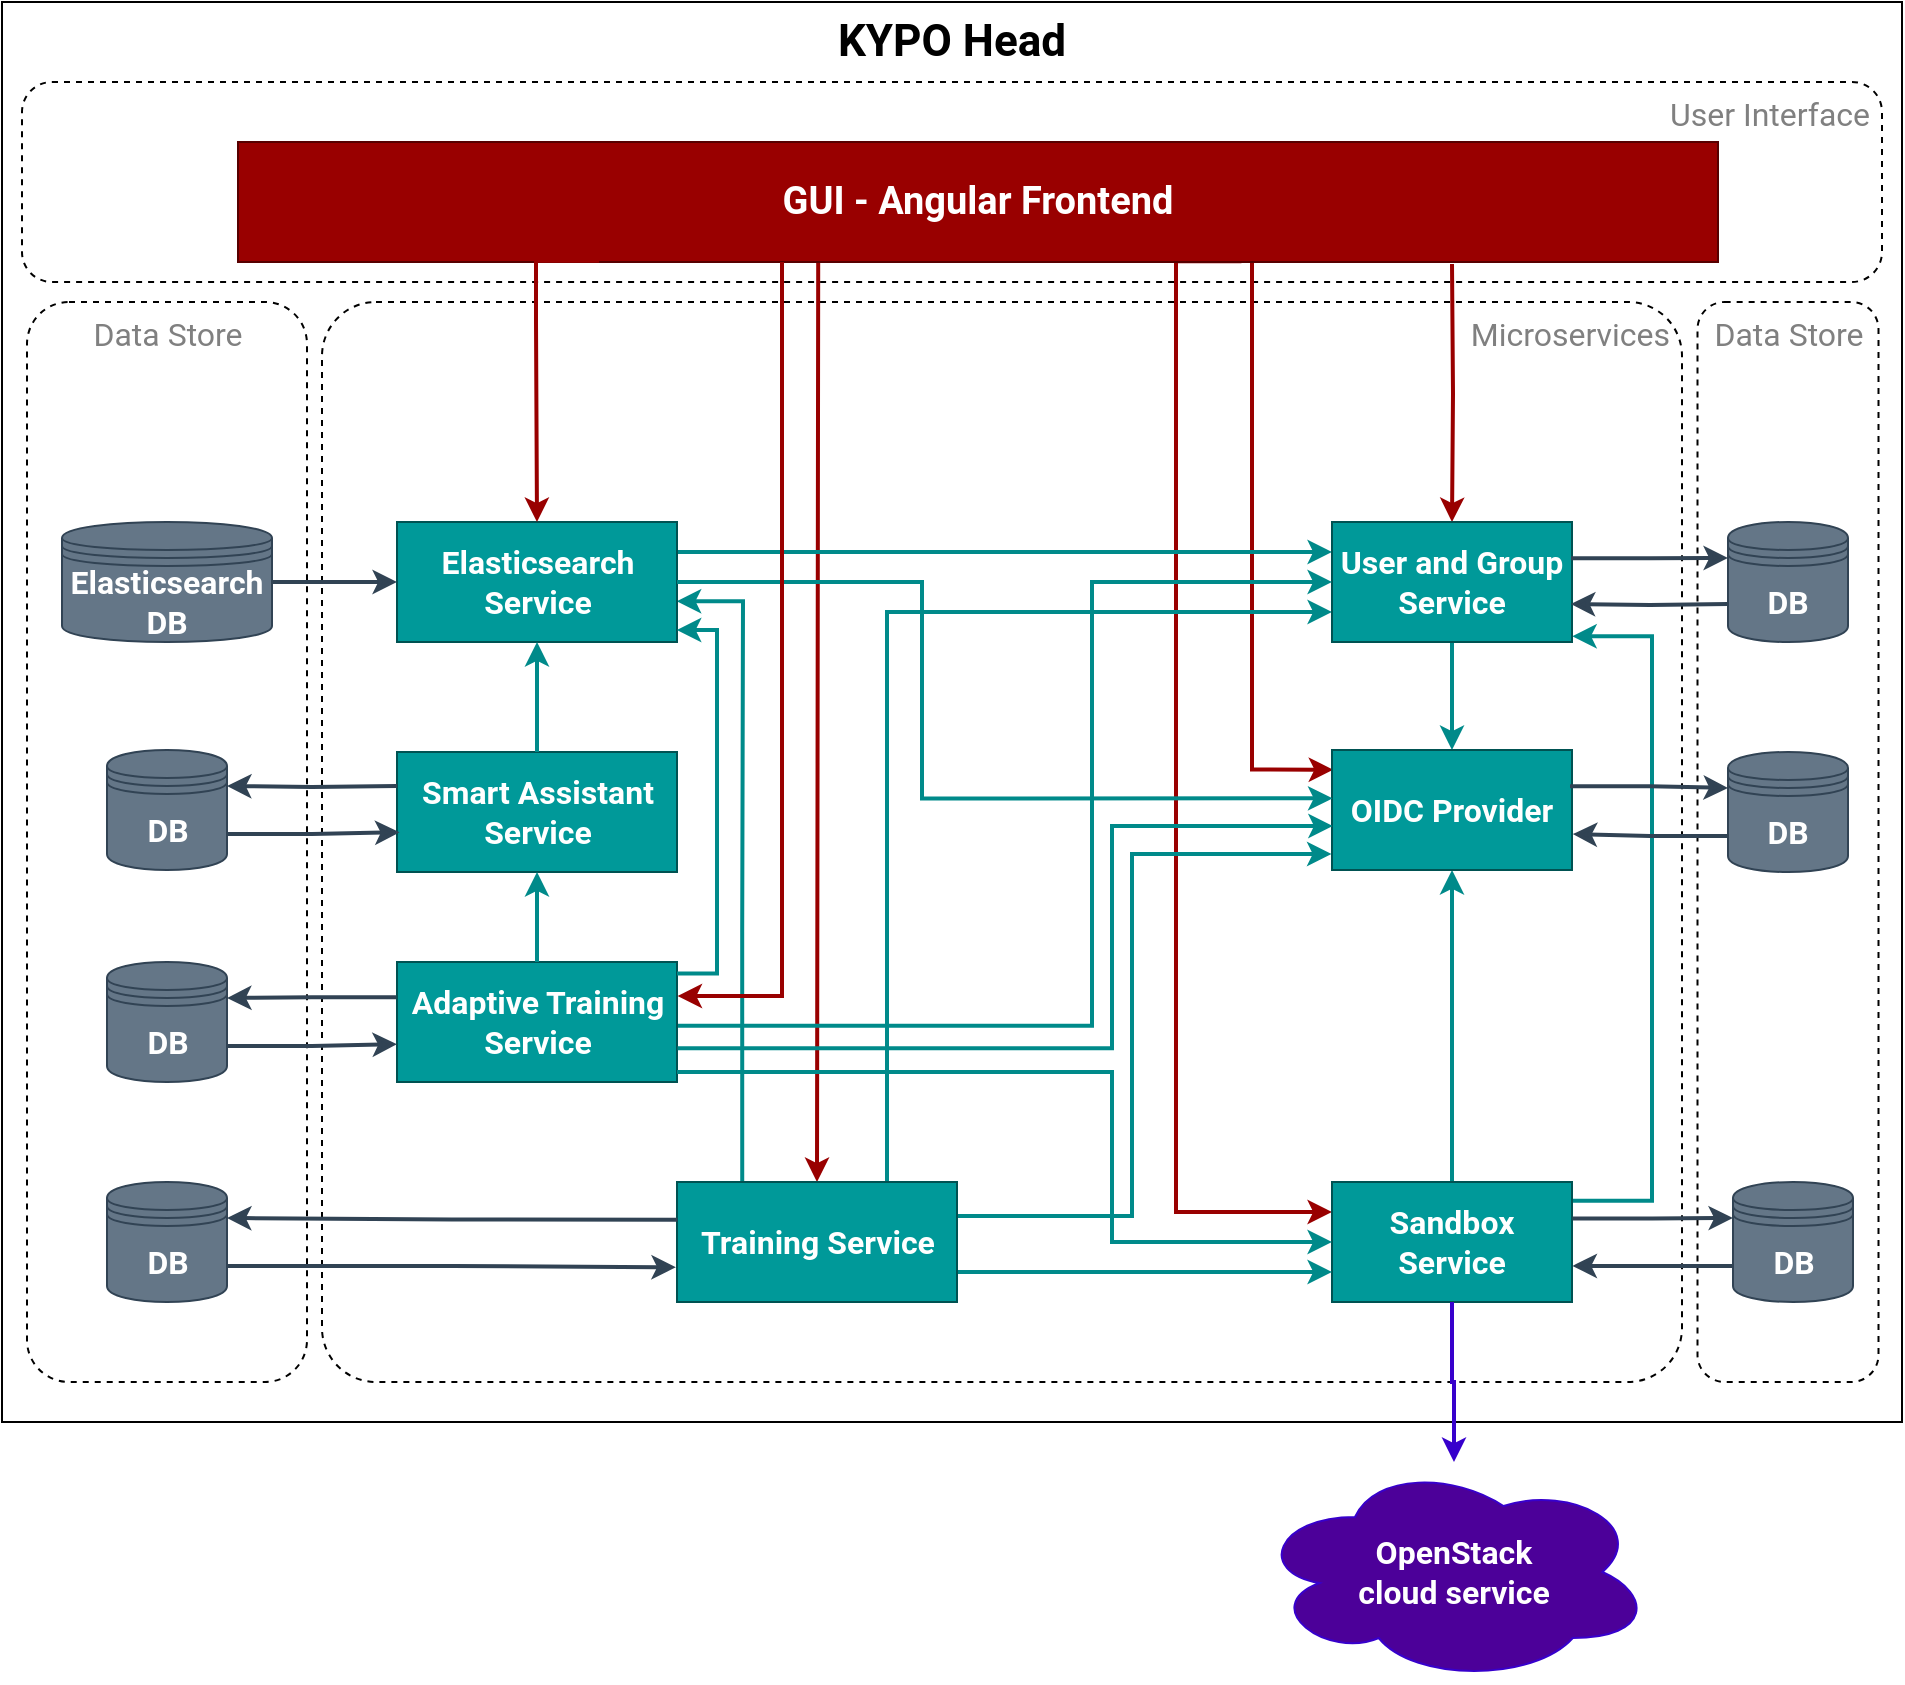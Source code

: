 <mxfile version="14.6.6" type="google"><diagram id="6GXpAA8u6eJJB43v19a7" name="Page-1"><mxGraphModel dx="1673" dy="1729" grid="1" gridSize="10" guides="1" tooltips="1" connect="1" arrows="1" fold="1" page="1" pageScale="1" pageWidth="950" pageHeight="860" math="0" shadow="0"><root><mxCell id="0"/><mxCell id="1" parent="0"/><mxCell id="GRz-62iY1x6O42hcG60q-57" value="&lt;div style=&quot;font-size: 22px&quot; align=&quot;center&quot;&gt;&lt;font data-font-src=&quot;https://fonts.googleapis.com/css?family=Roboto&quot; style=&quot;font-size: 22px&quot; face=&quot;Roboto&quot;&gt;&lt;b&gt;&lt;font style=&quot;font-size: 22px&quot;&gt;KYPO Head&lt;/font&gt;&lt;/b&gt;&lt;/font&gt;&lt;/div&gt;" style="rounded=0;whiteSpace=wrap;html=1;fontSize=14;verticalAlign=top;align=center;" parent="1" vertex="1"><mxGeometry y="-860" width="950" height="710" as="geometry"/></mxCell><mxCell id="GRz-62iY1x6O42hcG60q-63" value="&lt;font data-font-src=&quot;https://fonts.googleapis.com/css?family=Roboto&quot; style=&quot;font-size: 16px&quot; face=&quot;Roboto&quot;&gt;Microservices&amp;nbsp; &lt;br&gt;&lt;/font&gt;" style="rounded=1;whiteSpace=wrap;html=1;fontSize=14;align=right;dashed=1;verticalAlign=top;fontColor=#808080;perimeterSpacing=0;arcSize=5;" parent="1" vertex="1"><mxGeometry x="160" y="-710" width="680" height="540" as="geometry"/></mxCell><mxCell id="GRz-62iY1x6O42hcG60q-59" value="&lt;font data-font-src=&quot;https://fonts.googleapis.com/css?family=Roboto&quot; style=&quot;font-size: 16px&quot; face=&quot;Roboto&quot;&gt;&lt;font style=&quot;font-size: 16px&quot;&gt;User Interface&amp;nbsp; &lt;br&gt;&lt;/font&gt;&lt;/font&gt;" style="rounded=1;whiteSpace=wrap;html=1;dashed=1;fontSize=14;align=right;verticalAlign=top;fontColor=#808080;" parent="1" vertex="1"><mxGeometry x="10" y="-820" width="930" height="100" as="geometry"/></mxCell><mxCell id="GRz-62iY1x6O42hcG60q-30" style="rounded=0;orthogonalLoop=1;jettySize=auto;html=1;entryX=0.005;entryY=0.164;entryDx=0;entryDy=0;strokeWidth=2;edgeStyle=orthogonalEdgeStyle;strokeColor=#990000;exitX=0.73;exitY=0.99;exitDx=0;exitDy=0;exitPerimeter=0;entryPerimeter=0;" parent="1" target="GRz-62iY1x6O42hcG60q-5" edge="1" source="GRz-62iY1x6O42hcG60q-1"><mxGeometry relative="1" as="geometry"><mxPoint x="555" y="-510" as="sourcePoint"/><Array as="points"><mxPoint x="625" y="-476"/></Array></mxGeometry></mxCell><mxCell id="GRz-62iY1x6O42hcG60q-43" style="rounded=0;orthogonalLoop=1;jettySize=auto;html=1;strokeWidth=2;entryX=0.5;entryY=0;entryDx=0;entryDy=0;edgeStyle=orthogonalEdgeStyle;strokeColor=#990000;exitX=0.392;exitY=0.987;exitDx=0;exitDy=0;exitPerimeter=0;" parent="1" source="GRz-62iY1x6O42hcG60q-1" target="GRz-62iY1x6O42hcG60q-4" edge="1"><mxGeometry relative="1" as="geometry"><mxPoint x="285" y="-410" as="targetPoint"/><Array as="points"><mxPoint x="408" y="-729"/><mxPoint x="408" y="-729"/></Array><mxPoint x="255" y="-729" as="sourcePoint"/></mxGeometry></mxCell><mxCell id="GRz-62iY1x6O42hcG60q-44" style="rounded=0;orthogonalLoop=1;jettySize=auto;html=1;entryX=0.5;entryY=0;entryDx=0;entryDy=0;strokeWidth=2;edgeStyle=orthogonalEdgeStyle;strokeColor=#990000;" parent="1" target="GRz-62iY1x6O42hcG60q-3" edge="1"><mxGeometry relative="1" as="geometry"><mxPoint x="725" y="-729" as="sourcePoint"/><Array as="points"/></mxGeometry></mxCell><mxCell id="GRz-62iY1x6O42hcG60q-45" style="rounded=0;orthogonalLoop=1;jettySize=auto;html=1;exitX=0.678;exitY=0.993;exitDx=0;exitDy=0;entryX=0;entryY=0.25;entryDx=0;entryDy=0;strokeWidth=2;edgeStyle=orthogonalEdgeStyle;strokeColor=#990000;exitPerimeter=0;" parent="1" source="GRz-62iY1x6O42hcG60q-1" target="GRz-62iY1x6O42hcG60q-2" edge="1"><mxGeometry relative="1" as="geometry"><Array as="points"><mxPoint x="587" y="-255"/></Array></mxGeometry></mxCell><mxCell id="GRz-62iY1x6O42hcG60q-1" value="&lt;font style=&quot;font-size: 19px&quot; data-font-src=&quot;https://fonts.googleapis.com/css?family=Roboto&quot; face=&quot;Roboto&quot;&gt;GUI - Angular Frontend&lt;/font&gt;" style="rounded=0;whiteSpace=wrap;html=1;fontColor=#ffffff;fontStyle=1;fontSize=14;fillColor=#990000;strokeColor=#570000;" parent="1" vertex="1"><mxGeometry x="118" y="-790" width="740" height="60" as="geometry"/></mxCell><mxCell id="GRz-62iY1x6O42hcG60q-35" style="rounded=0;orthogonalLoop=1;jettySize=auto;html=1;entryX=0.5;entryY=1;entryDx=0;entryDy=0;fillColor=#f8cecc;strokeWidth=2;edgeStyle=orthogonalEdgeStyle;exitX=0.5;exitY=0;exitDx=0;exitDy=0;strokeColor=#008A8A;" parent="1" source="GRz-62iY1x6O42hcG60q-2" target="GRz-62iY1x6O42hcG60q-5" edge="1"><mxGeometry relative="1" as="geometry"><mxPoint x="645" y="-320" as="sourcePoint"/></mxGeometry></mxCell><mxCell id="GRz-62iY1x6O42hcG60q-39" style="rounded=0;orthogonalLoop=1;jettySize=auto;html=1;exitX=0.992;exitY=0.156;exitDx=0;exitDy=0;entryX=1.001;entryY=0.952;entryDx=0;entryDy=0;fillColor=#f8cecc;strokeWidth=2;edgeStyle=orthogonalEdgeStyle;strokeColor=#008A8A;entryPerimeter=0;exitPerimeter=0;" parent="1" source="GRz-62iY1x6O42hcG60q-2" target="GRz-62iY1x6O42hcG60q-3" edge="1"><mxGeometry relative="1" as="geometry"><Array as="points"><mxPoint x="825" y="-261"/><mxPoint x="825" y="-543"/></Array></mxGeometry></mxCell><mxCell id="GRz-62iY1x6O42hcG60q-2" value="&lt;div style=&quot;font-size: 16px&quot;&gt;&lt;font data-font-src=&quot;https://fonts.googleapis.com/css?family=Roboto&quot; style=&quot;font-size: 16px&quot; face=&quot;Roboto&quot;&gt;Sandbox Service &lt;br&gt;&lt;/font&gt;&lt;/div&gt;" style="rounded=0;whiteSpace=wrap;html=1;fontColor=#ffffff;fillColor=#009999;strokeColor=#005252;fontStyle=1;fontSize=14;" parent="1" vertex="1"><mxGeometry x="665" y="-270" width="120" height="60" as="geometry"/></mxCell><mxCell id="GRz-62iY1x6O42hcG60q-32" style="rounded=0;orthogonalLoop=1;jettySize=auto;html=1;entryX=0.5;entryY=0;entryDx=0;entryDy=0;fillColor=#dae8fc;strokeWidth=2;edgeStyle=orthogonalEdgeStyle;exitX=0.5;exitY=1;exitDx=0;exitDy=0;strokeColor=#008A8A;" parent="1" source="GRz-62iY1x6O42hcG60q-3" target="GRz-62iY1x6O42hcG60q-5" edge="1"><mxGeometry relative="1" as="geometry"/></mxCell><mxCell id="GRz-62iY1x6O42hcG60q-33" style="rounded=0;orthogonalLoop=1;jettySize=auto;html=1;exitX=1;exitY=0.25;exitDx=0;exitDy=0;fillColor=#d5e8d4;strokeWidth=2;strokeColor=#008A8A;edgeStyle=orthogonalEdgeStyle;entryX=-0.002;entryY=0.833;entryDx=0;entryDy=0;entryPerimeter=0;" parent="1" edge="1"><mxGeometry relative="1" as="geometry"><mxPoint x="422.5" y="-252.98" as="sourcePoint"/><mxPoint x="664.76" y="-434" as="targetPoint"/><Array as="points"><mxPoint x="565" y="-252.98"/><mxPoint x="565" y="-433.98"/></Array></mxGeometry></mxCell><mxCell id="GRz-62iY1x6O42hcG60q-38" style="rounded=0;orthogonalLoop=1;jettySize=auto;html=1;exitX=0.75;exitY=0;exitDx=0;exitDy=0;entryX=0;entryY=0.75;entryDx=0;entryDy=0;fillColor=#d5e8d4;strokeWidth=2;strokeColor=#008A8A;edgeStyle=orthogonalEdgeStyle;" parent="1" source="GRz-62iY1x6O42hcG60q-4" target="GRz-62iY1x6O42hcG60q-3" edge="1"><mxGeometry relative="1" as="geometry"><mxPoint x="325" y="-250" as="targetPoint"/></mxGeometry></mxCell><mxCell id="HkynMAGGxjr7ppfD1NHc-2" style="rounded=0;orthogonalLoop=1;jettySize=auto;html=1;exitX=1;exitY=0.75;exitDx=0;exitDy=0;strokeWidth=2;strokeColor=#008A8A;entryX=0;entryY=0.75;entryDx=0;entryDy=0;edgeStyle=orthogonalEdgeStyle;" parent="1" source="GRz-62iY1x6O42hcG60q-4" target="GRz-62iY1x6O42hcG60q-2" edge="1"><mxGeometry relative="1" as="geometry"><mxPoint x="665" y="-280" as="targetPoint"/></mxGeometry></mxCell><mxCell id="HkynMAGGxjr7ppfD1NHc-4" style="edgeStyle=orthogonalEdgeStyle;rounded=0;orthogonalLoop=1;jettySize=auto;html=1;exitX=0.233;exitY=0.006;exitDx=0;exitDy=0;entryX=0.999;entryY=0.66;entryDx=0;entryDy=0;strokeColor=#008A8A;strokeWidth=2;exitPerimeter=0;entryPerimeter=0;" parent="1" source="GRz-62iY1x6O42hcG60q-4" target="GRz-62iY1x6O42hcG60q-8" edge="1"><mxGeometry relative="1" as="geometry"><Array as="points"><mxPoint x="370.5" y="-395"/><mxPoint x="370.5" y="-547"/></Array></mxGeometry></mxCell><mxCell id="GRz-62iY1x6O42hcG60q-4" value="&lt;font data-font-src=&quot;https://fonts.googleapis.com/css?family=Roboto&quot; style=&quot;font-size: 16px&quot; face=&quot;Roboto&quot;&gt;Training Service&lt;/font&gt;" style="rounded=0;whiteSpace=wrap;html=1;fontColor=#ffffff;fillColor=#009999;strokeColor=#005252;fontStyle=1;fontSize=14;" parent="1" vertex="1"><mxGeometry x="337.5" y="-270" width="140" height="60" as="geometry"/></mxCell><mxCell id="GRz-62iY1x6O42hcG60q-5" value="&lt;font style=&quot;font-size: 16px&quot;&gt;&lt;b&gt;&lt;font data-font-src=&quot;https://fonts.googleapis.com/css?family=Roboto&quot; style=&quot;font-size: 16px&quot; face=&quot;Roboto&quot;&gt;OIDC Provider&lt;/font&gt;&lt;/b&gt;&lt;/font&gt;" style="rounded=0;whiteSpace=wrap;html=1;fontColor=#ffffff;fillColor=#009999;strokeColor=#005252;fontStyle=1;fontSize=14;" parent="1" vertex="1"><mxGeometry x="665" y="-486" width="120" height="60" as="geometry"/></mxCell><mxCell id="GRz-62iY1x6O42hcG60q-6" value="&lt;font data-font-src=&quot;https://fonts.googleapis.com/css?family=Roboto&quot; style=&quot;font-size: 16px&quot; face=&quot;Roboto&quot;&gt;OpenStack &lt;br&gt;cloud service&lt;/font&gt;" style="ellipse;shape=cloud;whiteSpace=wrap;html=1;strokeColor=#3700CC;fontColor=#ffffff;fillColor=#4C0099;fontStyle=1;fontSize=14;" parent="1" vertex="1"><mxGeometry x="627" y="-130" width="198" height="110" as="geometry"/></mxCell><mxCell id="GRz-62iY1x6O42hcG60q-27" style="edgeStyle=orthogonalEdgeStyle;rounded=0;orthogonalLoop=1;jettySize=auto;html=1;exitX=0.5;exitY=1;exitDx=0;exitDy=0;fillColor=#6a00ff;strokeWidth=2;strokeColor=#3700CC;" parent="1" source="GRz-62iY1x6O42hcG60q-2" target="GRz-62iY1x6O42hcG60q-6" edge="1"><mxGeometry relative="1" as="geometry"><mxPoint x="855" y="-170" as="sourcePoint"/></mxGeometry></mxCell><mxCell id="GRz-62iY1x6O42hcG60q-37" style="rounded=0;orthogonalLoop=1;jettySize=auto;html=1;exitX=1;exitY=0.25;exitDx=0;exitDy=0;entryX=0;entryY=0.25;entryDx=0;entryDy=0;fillColor=#e1d5e7;strokeWidth=2;edgeStyle=orthogonalEdgeStyle;strokeColor=#008A8A;" parent="1" source="GRz-62iY1x6O42hcG60q-8" target="GRz-62iY1x6O42hcG60q-3" edge="1"><mxGeometry relative="1" as="geometry"><Array as="points"/></mxGeometry></mxCell><mxCell id="GRz-62iY1x6O42hcG60q-8" value="&lt;font data-font-src=&quot;https://fonts.googleapis.com/css?family=Roboto&quot; style=&quot;font-size: 16px&quot; face=&quot;Roboto&quot;&gt;Elasticsearch Service&lt;/font&gt;" style="rounded=0;whiteSpace=wrap;html=1;fontColor=#ffffff;fillColor=#009999;strokeColor=#005252;fontStyle=1;fontSize=14;" parent="1" vertex="1"><mxGeometry x="197.5" y="-600" width="140" height="60" as="geometry"/></mxCell><mxCell id="GRz-62iY1x6O42hcG60q-40" style="rounded=0;orthogonalLoop=1;jettySize=auto;html=1;entryX=0.5;entryY=0;entryDx=0;entryDy=0;strokeWidth=2;edgeStyle=orthogonalEdgeStyle;strokeColor=#990000;exitX=0.244;exitY=0.99;exitDx=0;exitDy=0;exitPerimeter=0;" parent="1" source="GRz-62iY1x6O42hcG60q-1" target="GRz-62iY1x6O42hcG60q-8" edge="1"><mxGeometry relative="1" as="geometry"><Array as="points"><mxPoint x="267" y="-731"/><mxPoint x="267" y="-700"/><mxPoint x="268" y="-700"/></Array><mxPoint x="213" y="-729" as="sourcePoint"/></mxGeometry></mxCell><mxCell id="GRz-62iY1x6O42hcG60q-3" value="&lt;div style=&quot;font-size: 16px&quot;&gt;&lt;font style=&quot;font-size: 16px&quot;&gt;&lt;b&gt;&lt;font data-font-src=&quot;https://fonts.googleapis.com/css?family=Roboto&quot; style=&quot;font-size: 16px&quot; face=&quot;Roboto&quot;&gt;User and Group Service&lt;/font&gt;&lt;/b&gt;&lt;/font&gt;&lt;/div&gt;" style="rounded=0;whiteSpace=wrap;html=1;fontColor=#ffffff;fillColor=#009999;strokeColor=#005252;fontStyle=1;fontSize=14;" parent="1" vertex="1"><mxGeometry x="665" y="-600" width="120" height="60" as="geometry"/></mxCell><mxCell id="HkynMAGGxjr7ppfD1NHc-1" style="rounded=0;orthogonalLoop=1;jettySize=auto;html=1;entryX=0.002;entryY=0.403;entryDx=0;entryDy=0;fillColor=#e1d5e7;strokeWidth=2;exitX=1;exitY=0.5;exitDx=0;exitDy=0;strokeColor=#008A8A;edgeStyle=orthogonalEdgeStyle;entryPerimeter=0;" parent="1" source="GRz-62iY1x6O42hcG60q-8" target="GRz-62iY1x6O42hcG60q-5" edge="1"><mxGeometry relative="1" as="geometry"><mxPoint x="95" y="-280" as="sourcePoint"/><Array as="points"><mxPoint x="460" y="-570"/><mxPoint x="460" y="-462"/></Array><mxPoint x="475" y="-405" as="targetPoint"/></mxGeometry></mxCell><mxCell id="3AxKkG51yUil5tkU_K0N-11" style="rounded=0;orthogonalLoop=1;jettySize=auto;html=1;exitX=1.001;exitY=0.481;exitDx=0;exitDy=0;entryX=0;entryY=0.5;entryDx=0;entryDy=0;strokeColor=#008A8A;strokeWidth=2;edgeStyle=orthogonalEdgeStyle;exitPerimeter=0;" edge="1" parent="1" target="GRz-62iY1x6O42hcG60q-3"><mxGeometry relative="1" as="geometry"><mxPoint x="283.0" y="-348.14" as="sourcePoint"/><mxPoint x="665.36" y="-567.0" as="targetPoint"/><Array as="points"><mxPoint x="545" y="-348"/><mxPoint x="545" y="-570"/></Array></mxGeometry></mxCell><mxCell id="3AxKkG51yUil5tkU_K0N-1" value="&lt;font data-font-src=&quot;https://fonts.googleapis.com/css?family=Roboto&quot; style=&quot;font-size: 16px&quot; face=&quot;Roboto&quot;&gt;Adaptive Training Service&lt;/font&gt;" style="rounded=0;whiteSpace=wrap;html=1;fontColor=#ffffff;fillColor=#009999;strokeColor=#005252;fontStyle=1;fontSize=14;" vertex="1" parent="1"><mxGeometry x="197.5" y="-380" width="140" height="60" as="geometry"/></mxCell><mxCell id="3AxKkG51yUil5tkU_K0N-2" value="&lt;font data-font-src=&quot;https://fonts.googleapis.com/css?family=Roboto&quot; style=&quot;font-size: 16px&quot; face=&quot;Roboto&quot;&gt;Smart Assistant Service&lt;/font&gt;" style="rounded=0;whiteSpace=wrap;html=1;fontColor=#ffffff;fillColor=#009999;strokeColor=#005252;fontStyle=1;fontSize=14;" vertex="1" parent="1"><mxGeometry x="197.5" y="-485" width="140" height="60" as="geometry"/></mxCell><mxCell id="3AxKkG51yUil5tkU_K0N-12" style="rounded=0;orthogonalLoop=1;jettySize=auto;html=1;exitX=1;exitY=0.917;exitDx=0;exitDy=0;strokeColor=#008A8A;strokeWidth=2;entryX=0;entryY=0.5;entryDx=0;entryDy=0;exitPerimeter=0;edgeStyle=orthogonalEdgeStyle;" edge="1" parent="1" source="3AxKkG51yUil5tkU_K0N-1" target="GRz-62iY1x6O42hcG60q-2"><mxGeometry relative="1" as="geometry"><mxPoint x="215" y="-335" as="sourcePoint"/><mxPoint x="666" y="-250" as="targetPoint"/><Array as="points"><mxPoint x="555" y="-325"/><mxPoint x="555" y="-240"/></Array></mxGeometry></mxCell><mxCell id="3AxKkG51yUil5tkU_K0N-13" style="edgeStyle=orthogonalEdgeStyle;rounded=0;orthogonalLoop=1;jettySize=auto;html=1;entryX=0.5;entryY=1;entryDx=0;entryDy=0;strokeColor=#008A8A;strokeWidth=2;exitX=0.5;exitY=0;exitDx=0;exitDy=0;" edge="1" parent="1" source="3AxKkG51yUil5tkU_K0N-1" target="3AxKkG51yUil5tkU_K0N-2"><mxGeometry relative="1" as="geometry"><mxPoint x="262.5" y="-380" as="sourcePoint"/><mxPoint x="274.5" y="-349" as="targetPoint"/></mxGeometry></mxCell><mxCell id="3AxKkG51yUil5tkU_K0N-14" style="edgeStyle=orthogonalEdgeStyle;rounded=0;orthogonalLoop=1;jettySize=auto;html=1;exitX=1;exitY=0.095;exitDx=0;exitDy=0;strokeColor=#008A8A;strokeWidth=2;entryX=0.999;entryY=0.892;entryDx=0;entryDy=0;entryPerimeter=0;exitPerimeter=0;" edge="1" parent="1" source="3AxKkG51yUil5tkU_K0N-1" target="GRz-62iY1x6O42hcG60q-8"><mxGeometry relative="1" as="geometry"><mxPoint x="424.5" y="-364" as="sourcePoint"/><mxPoint x="322.5" y="-530" as="targetPoint"/><Array as="points"><mxPoint x="357.5" y="-374"/><mxPoint x="357.5" y="-546"/><mxPoint x="337.5" y="-546"/></Array></mxGeometry></mxCell><mxCell id="3AxKkG51yUil5tkU_K0N-15" value="&lt;font data-font-src=&quot;https://fonts.googleapis.com/css?family=Roboto&quot; style=&quot;font-size: 16px&quot; face=&quot;Roboto&quot;&gt;Data Store&lt;/font&gt;" style="rounded=1;whiteSpace=wrap;html=1;dashed=1;fontSize=14;align=center;verticalAlign=top;fontColor=#808080;arcSize=15;" vertex="1" parent="1"><mxGeometry x="847.75" y="-710" width="90.5" height="540" as="geometry"/></mxCell><mxCell id="GRz-62iY1x6O42hcG60q-15" value="&lt;font data-font-src=&quot;https://fonts.googleapis.com/css?family=Roboto&quot; style=&quot;font-size: 16px&quot; face=&quot;Roboto&quot;&gt;DB&lt;/font&gt;" style="shape=datastore;whiteSpace=wrap;html=1;fillColor=#647687;strokeColor=#314354;fontColor=#ffffff;fontStyle=1;fontSize=14;" parent="1" vertex="1"><mxGeometry x="865.5" y="-270" width="60" height="60" as="geometry"/></mxCell><mxCell id="GRz-62iY1x6O42hcG60q-20" style="edgeStyle=orthogonalEdgeStyle;rounded=0;orthogonalLoop=1;jettySize=auto;html=1;fillColor=#f8cecc;strokeWidth=2;entryX=0;entryY=0.3;entryDx=0;entryDy=0;strokeColor=#314354;exitX=1.002;exitY=0.304;exitDx=0;exitDy=0;exitPerimeter=0;" parent="1" source="GRz-62iY1x6O42hcG60q-2" target="GRz-62iY1x6O42hcG60q-15" edge="1"><mxGeometry relative="1" as="geometry"><mxPoint x="784" y="-337" as="sourcePoint"/><mxPoint x="695" y="-151" as="targetPoint"/></mxGeometry></mxCell><mxCell id="GRz-62iY1x6O42hcG60q-49" style="edgeStyle=orthogonalEdgeStyle;rounded=0;orthogonalLoop=1;jettySize=auto;html=1;entryX=1.002;entryY=0.699;entryDx=0;entryDy=0;fillColor=#f8cecc;strokeWidth=2;entryPerimeter=0;strokeColor=#314354;exitX=0;exitY=0.7;exitDx=0;exitDy=0;" parent="1" target="GRz-62iY1x6O42hcG60q-2" edge="1" source="GRz-62iY1x6O42hcG60q-15"><mxGeometry relative="1" as="geometry"><mxPoint x="690" y="-139" as="sourcePoint"/><mxPoint x="704.98" y="-379.28" as="targetPoint"/></mxGeometry></mxCell><mxCell id="GRz-62iY1x6O42hcG60q-18" value="&lt;font data-font-src=&quot;https://fonts.googleapis.com/css?family=Roboto&quot; style=&quot;font-size: 16px&quot; face=&quot;Roboto&quot;&gt;DB&lt;/font&gt;" style="shape=datastore;whiteSpace=wrap;html=1;fillColor=#647687;strokeColor=#314354;fontColor=#ffffff;fontStyle=1;fontSize=14;" parent="1" vertex="1"><mxGeometry x="863" y="-485" width="60" height="60" as="geometry"/></mxCell><mxCell id="GRz-62iY1x6O42hcG60q-29" style="edgeStyle=orthogonalEdgeStyle;rounded=0;orthogonalLoop=1;jettySize=auto;html=1;fillColor=#fff2cc;strokeWidth=2;entryX=0;entryY=0.3;entryDx=0;entryDy=0;strokeColor=#314354;exitX=0.992;exitY=0.302;exitDx=0;exitDy=0;exitPerimeter=0;" parent="1" target="GRz-62iY1x6O42hcG60q-18" edge="1" source="GRz-62iY1x6O42hcG60q-5"><mxGeometry relative="1" as="geometry"><mxPoint x="545" y="-420" as="sourcePoint"/></mxGeometry></mxCell><mxCell id="GRz-62iY1x6O42hcG60q-46" style="edgeStyle=orthogonalEdgeStyle;rounded=0;orthogonalLoop=1;jettySize=auto;html=1;exitX=0;exitY=0.7;exitDx=0;exitDy=0;entryX=1.003;entryY=0.701;entryDx=0;entryDy=0;strokeWidth=2;fillColor=#fff2cc;strokeColor=#314354;entryPerimeter=0;" parent="1" source="GRz-62iY1x6O42hcG60q-18" target="GRz-62iY1x6O42hcG60q-5" edge="1"><mxGeometry relative="1" as="geometry"/></mxCell><mxCell id="3AxKkG51yUil5tkU_K0N-16" style="edgeStyle=orthogonalEdgeStyle;rounded=0;orthogonalLoop=1;jettySize=auto;html=1;exitX=0.5;exitY=0;exitDx=0;exitDy=0;entryX=0.5;entryY=1;entryDx=0;entryDy=0;strokeColor=#008A8A;strokeWidth=2;" edge="1" parent="1" source="3AxKkG51yUil5tkU_K0N-2" target="GRz-62iY1x6O42hcG60q-8"><mxGeometry relative="1" as="geometry"><mxPoint x="424.5" y="-264" as="sourcePoint"/><mxPoint x="384.5" y="-234" as="targetPoint"/></mxGeometry></mxCell><mxCell id="GRz-62iY1x6O42hcG60q-17" value="&lt;font data-font-src=&quot;https://fonts.googleapis.com/css?family=Roboto&quot; style=&quot;font-size: 16px&quot; face=&quot;Roboto&quot;&gt;DB&lt;/font&gt;" style="shape=datastore;whiteSpace=wrap;html=1;fillColor=#647687;strokeColor=#314354;fontColor=#ffffff;fontStyle=1;fontSize=14;" parent="1" vertex="1"><mxGeometry x="863" y="-600" width="60" height="60" as="geometry"/></mxCell><mxCell id="GRz-62iY1x6O42hcG60q-50" style="edgeStyle=orthogonalEdgeStyle;rounded=0;orthogonalLoop=1;jettySize=auto;html=1;fillColor=#dae8fc;strokeWidth=2;entryX=0.995;entryY=0.683;entryDx=0;entryDy=0;strokeColor=#314354;entryPerimeter=0;" parent="1" target="GRz-62iY1x6O42hcG60q-3" edge="1"><mxGeometry relative="1" as="geometry"><mxPoint x="863" y="-559" as="sourcePoint"/><mxPoint x="335" y="-410" as="targetPoint"/></mxGeometry></mxCell><mxCell id="GRz-62iY1x6O42hcG60q-21" style="edgeStyle=orthogonalEdgeStyle;rounded=0;orthogonalLoop=1;jettySize=auto;html=1;exitX=0.996;exitY=0.302;exitDx=0;exitDy=0;fillColor=#dae8fc;strokeWidth=2;entryX=0;entryY=0.3;entryDx=0;entryDy=0;strokeColor=#314354;exitPerimeter=0;" parent="1" source="GRz-62iY1x6O42hcG60q-3" target="GRz-62iY1x6O42hcG60q-17" edge="1"><mxGeometry relative="1" as="geometry"/></mxCell><mxCell id="3AxKkG51yUil5tkU_K0N-17" style="rounded=0;orthogonalLoop=1;jettySize=auto;html=1;exitX=1.002;exitY=0.719;exitDx=0;exitDy=0;strokeColor=#008A8A;strokeWidth=2;entryX=0.003;entryY=0.629;entryDx=0;entryDy=0;edgeStyle=orthogonalEdgeStyle;entryPerimeter=0;exitPerimeter=0;" edge="1" parent="1" source="3AxKkG51yUil5tkU_K0N-1" target="GRz-62iY1x6O42hcG60q-5"><mxGeometry relative="1" as="geometry"><mxPoint x="245" y="-225" as="sourcePoint"/><mxPoint x="675" y="-225.625" as="targetPoint"/><Array as="points"><mxPoint x="555" y="-337"/><mxPoint x="555" y="-448"/><mxPoint x="665" y="-448"/></Array></mxGeometry></mxCell><mxCell id="3AxKkG51yUil5tkU_K0N-18" value="&lt;div align=&quot;center&quot;&gt;&lt;font data-font-src=&quot;https://fonts.googleapis.com/css?family=Roboto&quot; style=&quot;font-size: 16px&quot; face=&quot;Roboto&quot;&gt;Data Store&lt;/font&gt;&lt;/div&gt;" style="rounded=1;whiteSpace=wrap;html=1;dashed=1;fontSize=14;align=center;verticalAlign=top;fontColor=#808080;arcSize=15;" vertex="1" parent="1"><mxGeometry x="12.5" y="-710" width="140" height="540" as="geometry"/></mxCell><mxCell id="HkynMAGGxjr7ppfD1NHc-6" value="&lt;font style=&quot;font-size: 16px&quot; data-font-src=&quot;https://fonts.googleapis.com/css?family=Roboto&quot; face=&quot;Roboto&quot;&gt;Elasticsearch DB&lt;/font&gt;" style="shape=datastore;whiteSpace=wrap;html=1;fillColor=#647687;strokeColor=#314354;fontColor=#ffffff;fontStyle=1;fontSize=14;" parent="1" vertex="1"><mxGeometry x="30" y="-600" width="105" height="60" as="geometry"/></mxCell><mxCell id="HkynMAGGxjr7ppfD1NHc-9" style="edgeStyle=orthogonalEdgeStyle;rounded=0;orthogonalLoop=1;jettySize=auto;html=1;exitX=1;exitY=0.5;exitDx=0;exitDy=0;entryX=0;entryY=0.5;entryDx=0;entryDy=0;strokeWidth=2;fontColor=#333333;strokeColor=#314354;" parent="1" source="HkynMAGGxjr7ppfD1NHc-6" target="GRz-62iY1x6O42hcG60q-8" edge="1"><mxGeometry relative="1" as="geometry"/></mxCell><mxCell id="3AxKkG51yUil5tkU_K0N-6" value="&lt;font data-font-src=&quot;https://fonts.googleapis.com/css?family=Roboto&quot; style=&quot;font-size: 16px&quot; face=&quot;Roboto&quot;&gt;DB&lt;/font&gt;" style="shape=datastore;whiteSpace=wrap;html=1;fillColor=#647687;strokeColor=#314354;fontColor=#ffffff;fontStyle=1;fontSize=14;" vertex="1" parent="1"><mxGeometry x="52.5" y="-486" width="60" height="60" as="geometry"/></mxCell><mxCell id="3AxKkG51yUil5tkU_K0N-5" style="edgeStyle=orthogonalEdgeStyle;rounded=0;orthogonalLoop=1;jettySize=auto;html=1;fillColor=#d5e8d4;strokeWidth=2;entryX=1;entryY=0.3;entryDx=0;entryDy=0;strokeColor=#314354;" edge="1" parent="1" target="3AxKkG51yUil5tkU_K0N-6"><mxGeometry relative="1" as="geometry"><mxPoint x="197.5" y="-468" as="sourcePoint"/></mxGeometry></mxCell><mxCell id="3AxKkG51yUil5tkU_K0N-7" style="edgeStyle=orthogonalEdgeStyle;rounded=0;orthogonalLoop=1;jettySize=auto;html=1;exitX=1;exitY=0.7;exitDx=0;exitDy=0;fillColor=#d5e8d4;strokeWidth=2;entryX=0.009;entryY=0.669;entryDx=0;entryDy=0;strokeColor=#314354;entryPerimeter=0;" edge="1" parent="1" source="3AxKkG51yUil5tkU_K0N-6" target="3AxKkG51yUil5tkU_K0N-2"><mxGeometry relative="1" as="geometry"><mxPoint x="364.5" y="-625" as="sourcePoint"/><mxPoint x="384.22" y="-425.36" as="targetPoint"/></mxGeometry></mxCell><mxCell id="3AxKkG51yUil5tkU_K0N-9" value="&lt;font data-font-src=&quot;https://fonts.googleapis.com/css?family=Roboto&quot; style=&quot;font-size: 16px&quot; face=&quot;Roboto&quot;&gt;DB&lt;/font&gt;" style="shape=datastore;whiteSpace=wrap;html=1;fillColor=#647687;strokeColor=#314354;fontColor=#ffffff;fontStyle=1;fontSize=14;" vertex="1" parent="1"><mxGeometry x="52.5" y="-380" width="60" height="60" as="geometry"/></mxCell><mxCell id="3AxKkG51yUil5tkU_K0N-10" style="edgeStyle=orthogonalEdgeStyle;rounded=0;orthogonalLoop=1;jettySize=auto;html=1;exitX=1;exitY=0.7;exitDx=0;exitDy=0;fillColor=#d5e8d4;strokeWidth=2;strokeColor=#314354;entryX=0;entryY=0.685;entryDx=0;entryDy=0;entryPerimeter=0;" edge="1" parent="1" source="3AxKkG51yUil5tkU_K0N-9" target="3AxKkG51yUil5tkU_K0N-1"><mxGeometry relative="1" as="geometry"><mxPoint x="474.5" y="-419" as="sourcePoint"/><mxPoint x="292.5" y="-330" as="targetPoint"/></mxGeometry></mxCell><mxCell id="3AxKkG51yUil5tkU_K0N-8" style="edgeStyle=orthogonalEdgeStyle;rounded=0;orthogonalLoop=1;jettySize=auto;html=1;fillColor=#d5e8d4;strokeWidth=2;entryX=1;entryY=0.3;entryDx=0;entryDy=0;strokeColor=#314354;exitX=-0.002;exitY=0.294;exitDx=0;exitDy=0;exitPerimeter=0;" edge="1" parent="1" target="3AxKkG51yUil5tkU_K0N-9" source="3AxKkG51yUil5tkU_K0N-1"><mxGeometry relative="1" as="geometry"><mxPoint x="282.5" y="-362" as="sourcePoint"/></mxGeometry></mxCell><mxCell id="GRz-62iY1x6O42hcG60q-16" value="&lt;font data-font-src=&quot;https://fonts.googleapis.com/css?family=Roboto&quot; style=&quot;font-size: 16px&quot; face=&quot;Roboto&quot;&gt;DB&lt;/font&gt;" style="shape=datastore;whiteSpace=wrap;html=1;fillColor=#647687;strokeColor=#314354;fontColor=#ffffff;fontStyle=1;fontSize=14;" parent="1" vertex="1"><mxGeometry x="52.5" y="-270" width="60" height="60" as="geometry"/></mxCell><mxCell id="GRz-62iY1x6O42hcG60q-51" style="edgeStyle=orthogonalEdgeStyle;rounded=0;orthogonalLoop=1;jettySize=auto;html=1;exitX=1;exitY=0.7;exitDx=0;exitDy=0;fillColor=#d5e8d4;strokeWidth=2;entryX=-0.004;entryY=0.711;entryDx=0;entryDy=0;strokeColor=#314354;entryPerimeter=0;" parent="1" source="GRz-62iY1x6O42hcG60q-16" target="GRz-62iY1x6O42hcG60q-4" edge="1"><mxGeometry relative="1" as="geometry"><mxPoint x="604.5" y="-229" as="sourcePoint"/><mxPoint x="664.5" y="-199" as="targetPoint"/></mxGeometry></mxCell><mxCell id="GRz-62iY1x6O42hcG60q-23" style="edgeStyle=orthogonalEdgeStyle;rounded=0;orthogonalLoop=1;jettySize=auto;html=1;exitX=0.001;exitY=0.314;exitDx=0;exitDy=0;fillColor=#d5e8d4;strokeWidth=2;entryX=1;entryY=0.3;entryDx=0;entryDy=0;strokeColor=#314354;exitPerimeter=0;" parent="1" source="GRz-62iY1x6O42hcG60q-4" target="GRz-62iY1x6O42hcG60q-16" edge="1"><mxGeometry relative="1" as="geometry"/></mxCell><mxCell id="3AxKkG51yUil5tkU_K0N-27" style="rounded=0;orthogonalLoop=1;jettySize=auto;html=1;strokeWidth=2;entryX=1.002;entryY=0.284;entryDx=0;entryDy=0;edgeStyle=orthogonalEdgeStyle;strokeColor=#990000;entryPerimeter=0;" edge="1" parent="1" target="3AxKkG51yUil5tkU_K0N-1"><mxGeometry relative="1" as="geometry"><mxPoint x="362.5" y="-260" as="targetPoint"/><Array as="points"><mxPoint x="390" y="-730"/><mxPoint x="390" y="-363"/></Array><mxPoint x="390" y="-730" as="sourcePoint"/></mxGeometry></mxCell></root></mxGraphModel></diagram></mxfile>